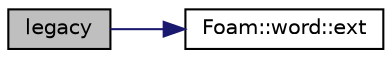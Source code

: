 digraph "legacy"
{
  bgcolor="transparent";
  edge [fontname="Helvetica",fontsize="10",labelfontname="Helvetica",labelfontsize="10"];
  node [fontname="Helvetica",fontsize="10",shape=record];
  rankdir="LR";
  Node1 [label="legacy",height=0.2,width=0.4,color="black", fillcolor="grey75", style="filled" fontcolor="black"];
  Node1 -> Node2 [color="midnightblue",fontsize="10",style="solid",fontname="Helvetica"];
  Node2 [label="Foam::word::ext",height=0.2,width=0.4,color="black",URL="$classFoam_1_1word.html#a949d8ddb08ad72e81d850c28f9c3abfc",tooltip="Return file name extension (part after last .) "];
}
